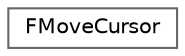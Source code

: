 digraph "Graphical Class Hierarchy"
{
 // INTERACTIVE_SVG=YES
 // LATEX_PDF_SIZE
  bgcolor="transparent";
  edge [fontname=Helvetica,fontsize=10,labelfontname=Helvetica,labelfontsize=10];
  node [fontname=Helvetica,fontsize=10,shape=box,height=0.2,width=0.4];
  rankdir="LR";
  Node0 [id="Node000000",label="FMoveCursor",height=0.2,width=0.4,color="grey40", fillcolor="white", style="filled",URL="$d2/d22/classFMoveCursor.html",tooltip="Argument to the ITextEditorWidget::Move(); it decouples performing cursor movement and text highlight..."];
}
